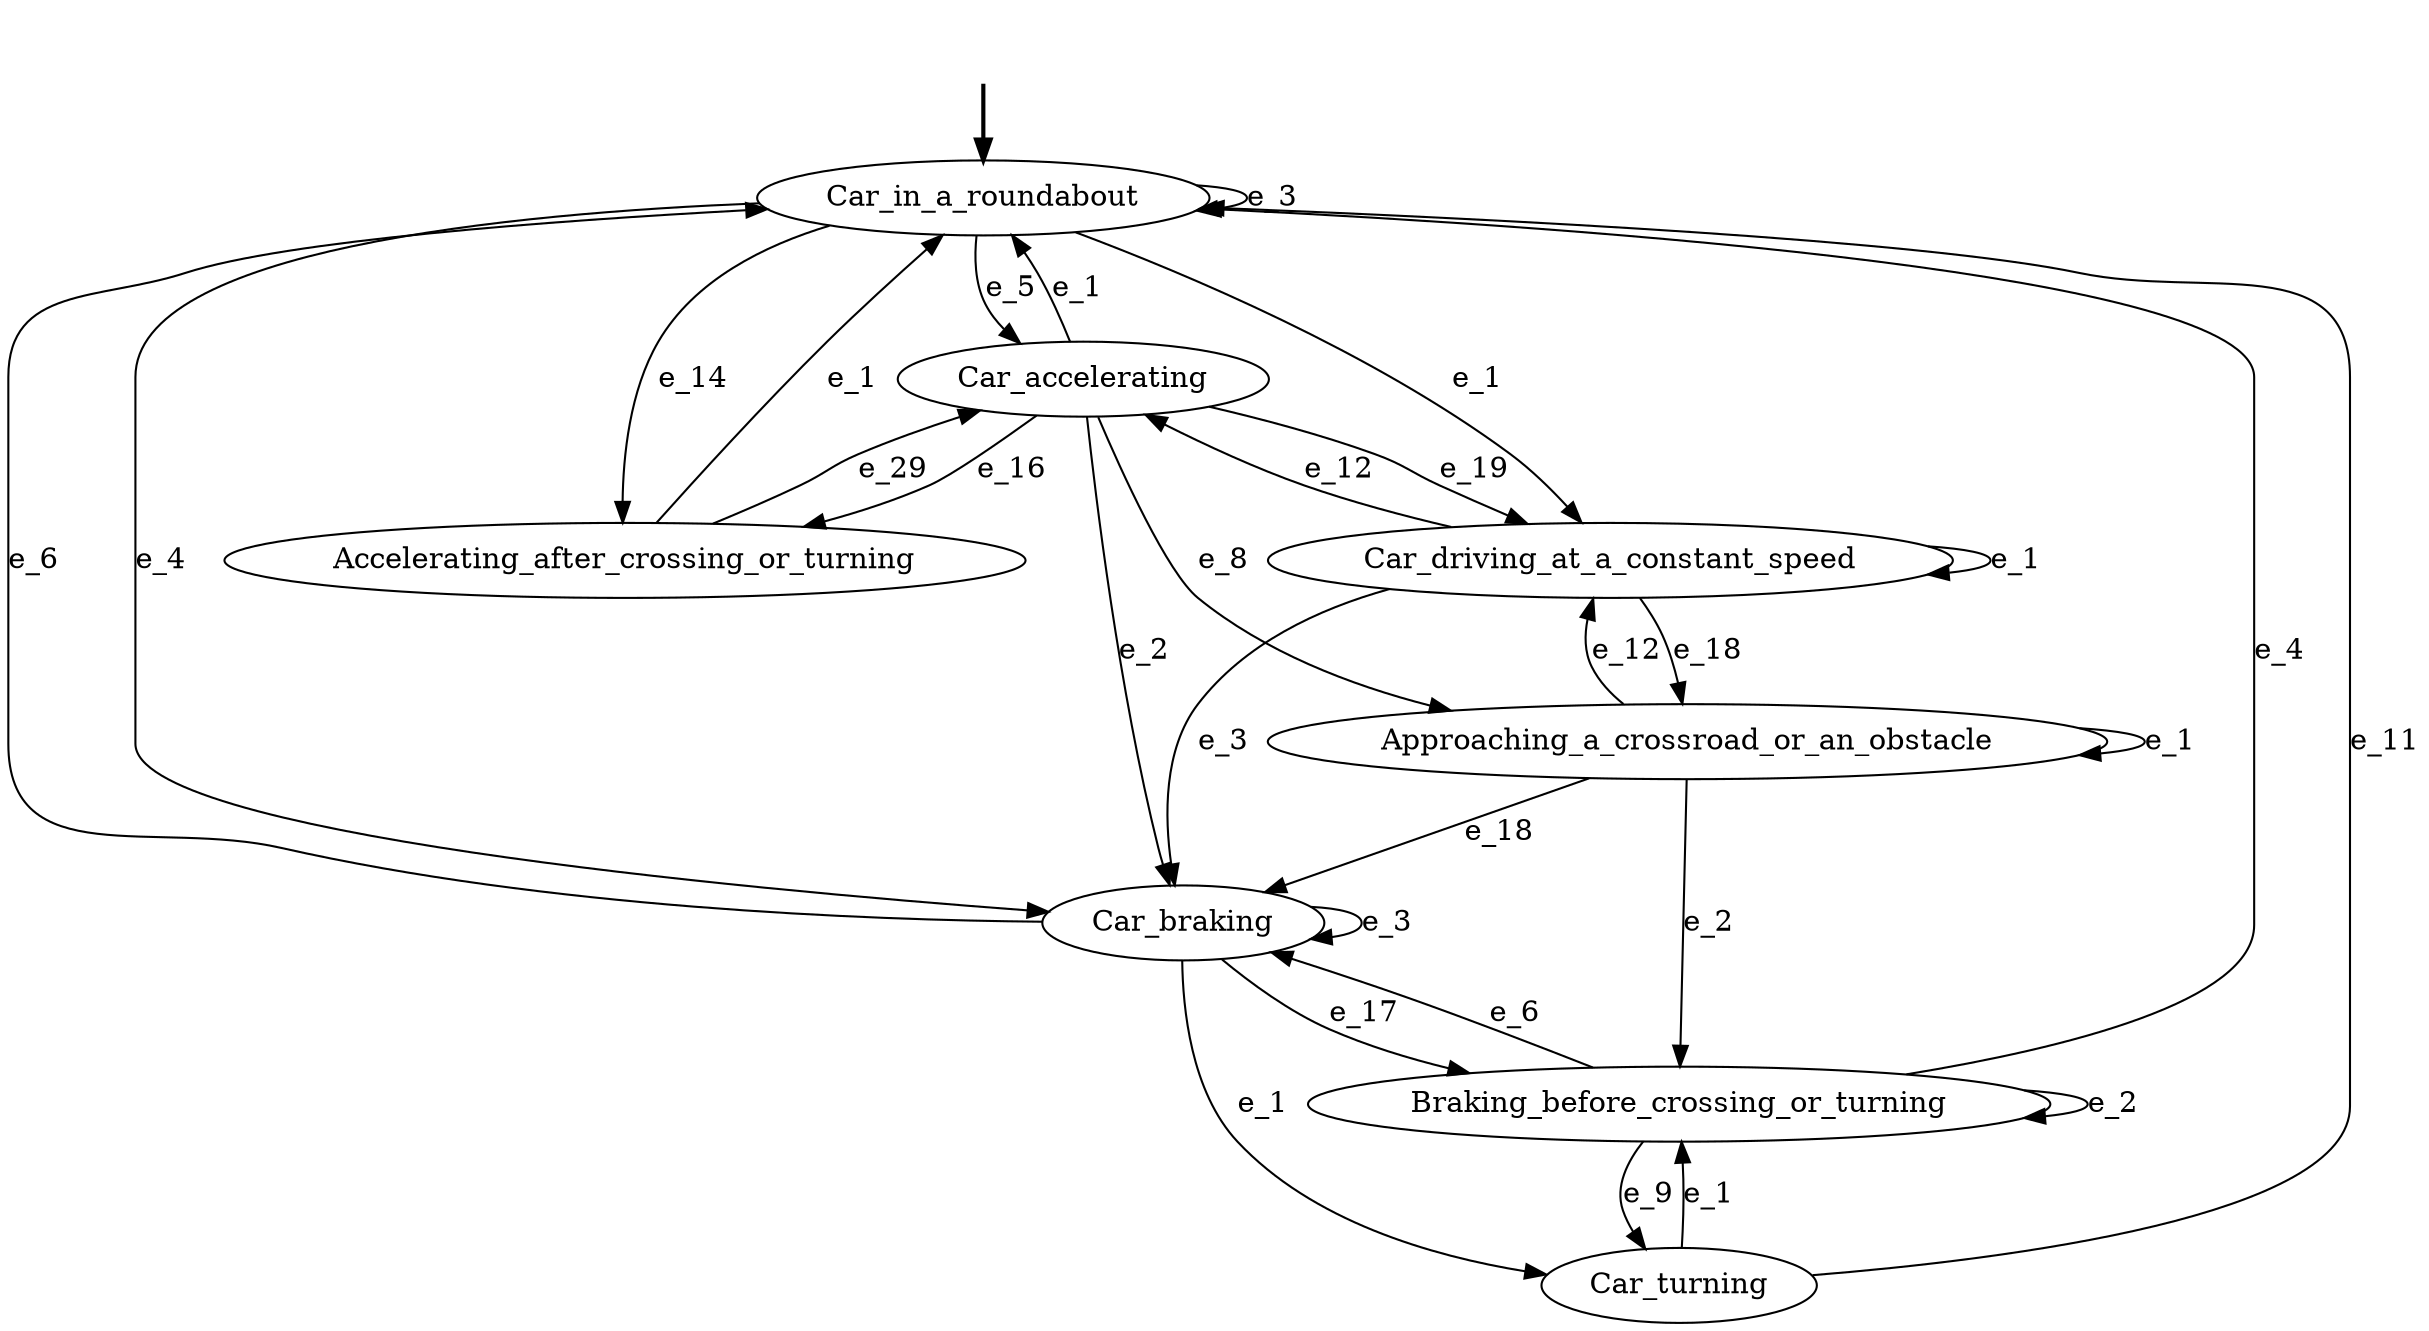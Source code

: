 digraph {
	fake [style=invisible]
	Car_accelerating
	Car_in_a_roundabout [root=true]
	Car_driving_at_a_constant_speed
	Approaching_a_crossroad_or_an_obstacle
	Car_turning
	Accelerating_after_crossing_or_turning
	Car_braking
	Braking_before_crossing_or_turning
	fake -> Car_in_a_roundabout [style=bold]
	Approaching_a_crossroad_or_an_obstacle -> Approaching_a_crossroad_or_an_obstacle [label=e_1]
	Approaching_a_crossroad_or_an_obstacle -> Car_driving_at_a_constant_speed [label=e_12]
	Approaching_a_crossroad_or_an_obstacle -> Braking_before_crossing_or_turning [label=e_2]
	Approaching_a_crossroad_or_an_obstacle -> Car_braking [label=e_18]
	Car_in_a_roundabout -> Car_in_a_roundabout [label=e_3]
	Car_in_a_roundabout -> Car_driving_at_a_constant_speed [label=e_1]
	Car_in_a_roundabout -> Accelerating_after_crossing_or_turning [label=e_14]
	Car_in_a_roundabout -> Car_accelerating [label=e_5]
	Car_in_a_roundabout -> Car_braking [label=e_4]
	Car_turning -> Car_in_a_roundabout [label=e_11]
	Car_turning -> Braking_before_crossing_or_turning [label=e_1]
	Car_driving_at_a_constant_speed -> Approaching_a_crossroad_or_an_obstacle [label=e_18]
	Car_driving_at_a_constant_speed -> Car_driving_at_a_constant_speed [label=e_1]
	Car_driving_at_a_constant_speed -> Car_accelerating [label=e_12]
	Car_driving_at_a_constant_speed -> Car_braking [label=e_3]
	Accelerating_after_crossing_or_turning -> Car_in_a_roundabout [label=e_1]
	Accelerating_after_crossing_or_turning -> Car_accelerating [label=e_29]
	Braking_before_crossing_or_turning -> Car_in_a_roundabout [label=e_4]
	Braking_before_crossing_or_turning -> Car_turning [label=e_9]
	Braking_before_crossing_or_turning -> Braking_before_crossing_or_turning [label=e_2]
	Braking_before_crossing_or_turning -> Car_braking [label=e_6]
	Car_accelerating -> Approaching_a_crossroad_or_an_obstacle [label=e_8]
	Car_accelerating -> Car_in_a_roundabout [label=e_1]
	Car_accelerating -> Car_driving_at_a_constant_speed [label=e_19]
	Car_accelerating -> Accelerating_after_crossing_or_turning [label=e_16]
	Car_accelerating -> Car_braking [label=e_2]
	Car_braking -> Car_in_a_roundabout [label=e_6]
	Car_braking -> Car_turning [label=e_1]
	Car_braking -> Car_braking [label=e_3]
	Car_braking -> Braking_before_crossing_or_turning [label=e_17]
}
